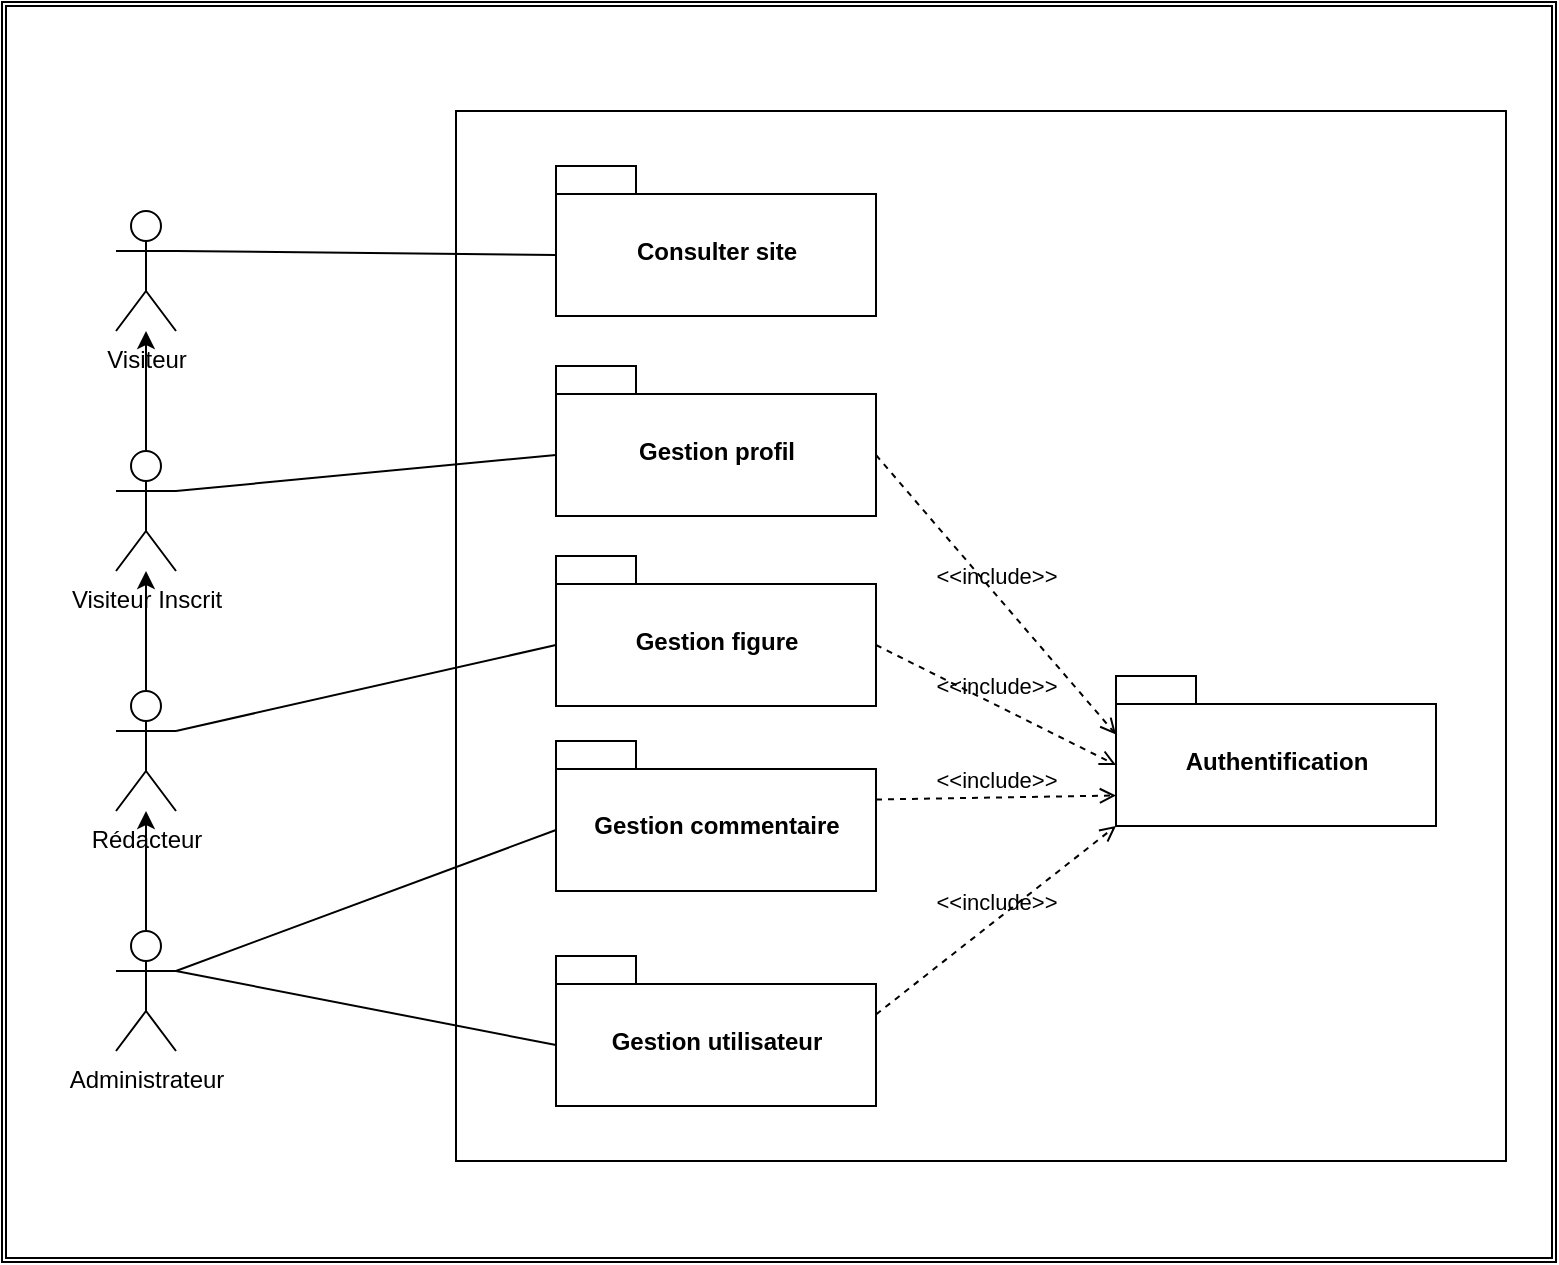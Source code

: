 <mxfile version="11.0.2" type="google"><diagram id="ReJGrfxHCswsJ6i-mUqU" name="Page-1"><mxGraphModel dx="1422" dy="832" grid="1" gridSize="10" guides="1" tooltips="1" connect="1" arrows="1" fold="1" page="1" pageScale="1" pageWidth="827" pageHeight="1169" math="0" shadow="0"><root><mxCell id="0"/><mxCell id="1" parent="0"/><mxCell id="xOFx8bN8NnsD0INYe0f3-1" value="" style="shape=ext;double=1;rounded=0;whiteSpace=wrap;html=1;fillColor=#FFFFFF;" vertex="1" parent="1"><mxGeometry x="30" y="193" width="777" height="630" as="geometry"/></mxCell><mxCell id="xOFx8bN8NnsD0INYe0f3-2" value="Visiteur" style="shape=umlActor;verticalLabelPosition=bottom;labelBackgroundColor=#ffffff;verticalAlign=top;html=1;outlineConnect=0;" vertex="1" parent="1"><mxGeometry x="87" y="297.5" width="30" height="60" as="geometry"/></mxCell><mxCell id="xOFx8bN8NnsD0INYe0f3-3" style="edgeStyle=orthogonalEdgeStyle;rounded=0;orthogonalLoop=1;jettySize=auto;html=1;exitX=0.5;exitY=0;exitDx=0;exitDy=0;exitPerimeter=0;" edge="1" parent="1" source="xOFx8bN8NnsD0INYe0f3-4"><mxGeometry relative="1" as="geometry"><mxPoint x="102" y="357.5" as="targetPoint"/></mxGeometry></mxCell><mxCell id="xOFx8bN8NnsD0INYe0f3-4" value="Visiteur Inscrit" style="shape=umlActor;verticalLabelPosition=bottom;labelBackgroundColor=#ffffff;verticalAlign=top;html=1;outlineConnect=0;" vertex="1" parent="1"><mxGeometry x="87" y="417.5" width="30" height="60" as="geometry"/></mxCell><mxCell id="xOFx8bN8NnsD0INYe0f3-5" style="edgeStyle=orthogonalEdgeStyle;rounded=0;orthogonalLoop=1;jettySize=auto;html=1;exitX=0.5;exitY=0;exitDx=0;exitDy=0;exitPerimeter=0;" edge="1" parent="1" source="xOFx8bN8NnsD0INYe0f3-6" target="xOFx8bN8NnsD0INYe0f3-4"><mxGeometry relative="1" as="geometry"/></mxCell><mxCell id="xOFx8bN8NnsD0INYe0f3-6" value="Rédacteur" style="shape=umlActor;verticalLabelPosition=bottom;labelBackgroundColor=#ffffff;verticalAlign=top;html=1;outlineConnect=0;" vertex="1" parent="1"><mxGeometry x="87" y="537.5" width="30" height="60" as="geometry"/></mxCell><mxCell id="xOFx8bN8NnsD0INYe0f3-7" style="edgeStyle=orthogonalEdgeStyle;rounded=0;orthogonalLoop=1;jettySize=auto;html=1;exitX=0.5;exitY=0;exitDx=0;exitDy=0;exitPerimeter=0;" edge="1" parent="1" source="xOFx8bN8NnsD0INYe0f3-8" target="xOFx8bN8NnsD0INYe0f3-6"><mxGeometry relative="1" as="geometry"/></mxCell><mxCell id="xOFx8bN8NnsD0INYe0f3-8" value="&lt;div&gt;Administrateur&lt;/div&gt;" style="shape=umlActor;verticalLabelPosition=bottom;labelBackgroundColor=#ffffff;verticalAlign=top;html=1;outlineConnect=0;" vertex="1" parent="1"><mxGeometry x="87" y="657.5" width="30" height="60" as="geometry"/></mxCell><mxCell id="xOFx8bN8NnsD0INYe0f3-9" value="" style="whiteSpace=wrap;html=1;aspect=fixed;fillColor=#FFFFFF;" vertex="1" parent="1"><mxGeometry x="257" y="247.5" width="525" height="525" as="geometry"/></mxCell><mxCell id="xOFx8bN8NnsD0INYe0f3-14" value="Consulter site" style="shape=folder;fontStyle=1;spacingTop=10;tabWidth=40;tabHeight=14;tabPosition=left;html=1;fillColor=#FFFFFF;" vertex="1" parent="1"><mxGeometry x="307" y="275" width="160" height="75" as="geometry"/></mxCell><mxCell id="xOFx8bN8NnsD0INYe0f3-15" value="Gestion profil" style="shape=folder;fontStyle=1;spacingTop=10;tabWidth=40;tabHeight=14;tabPosition=left;html=1;fillColor=#FFFFFF;" vertex="1" parent="1"><mxGeometry x="307" y="375" width="160" height="75" as="geometry"/></mxCell><mxCell id="xOFx8bN8NnsD0INYe0f3-16" value="Gestion figure" style="shape=folder;fontStyle=1;spacingTop=10;tabWidth=40;tabHeight=14;tabPosition=left;html=1;fillColor=#FFFFFF;" vertex="1" parent="1"><mxGeometry x="307" y="470" width="160" height="75" as="geometry"/></mxCell><mxCell id="xOFx8bN8NnsD0INYe0f3-17" value="Gestion commentaire" style="shape=folder;fontStyle=1;spacingTop=10;tabWidth=40;tabHeight=14;tabPosition=left;html=1;fillColor=#FFFFFF;" vertex="1" parent="1"><mxGeometry x="307" y="562.5" width="160" height="75" as="geometry"/></mxCell><mxCell id="xOFx8bN8NnsD0INYe0f3-18" value="Gestion utilisateur" style="shape=folder;fontStyle=1;spacingTop=10;tabWidth=40;tabHeight=14;tabPosition=left;html=1;fillColor=#FFFFFF;" vertex="1" parent="1"><mxGeometry x="307" y="670" width="160" height="75" as="geometry"/></mxCell><mxCell id="xOFx8bN8NnsD0INYe0f3-20" value="Authentification" style="shape=folder;fontStyle=1;spacingTop=10;tabWidth=40;tabHeight=14;tabPosition=left;html=1;fillColor=#FFFFFF;" vertex="1" parent="1"><mxGeometry x="587" y="530" width="160" height="75" as="geometry"/></mxCell><mxCell id="xOFx8bN8NnsD0INYe0f3-21" value="&amp;lt;&amp;lt;include&amp;gt;&amp;gt;" style="edgeStyle=none;html=1;endArrow=open;verticalAlign=bottom;dashed=1;labelBackgroundColor=none;exitX=0;exitY=0;exitDx=160;exitDy=44.5;exitPerimeter=0;entryX=0;entryY=0;entryDx=0;entryDy=29.25;entryPerimeter=0;" edge="1" parent="1" source="xOFx8bN8NnsD0INYe0f3-15" target="xOFx8bN8NnsD0INYe0f3-20"><mxGeometry width="160" relative="1" as="geometry"><mxPoint x="-183" y="410" as="sourcePoint"/><mxPoint x="-23" y="410" as="targetPoint"/></mxGeometry></mxCell><mxCell id="xOFx8bN8NnsD0INYe0f3-22" value="&amp;lt;&amp;lt;include&amp;gt;&amp;gt;" style="edgeStyle=none;html=1;endArrow=open;verticalAlign=bottom;dashed=1;labelBackgroundColor=none;exitX=0;exitY=0;exitDx=160;exitDy=44.5;exitPerimeter=0;entryX=0;entryY=0;entryDx=0;entryDy=44.5;entryPerimeter=0;" edge="1" parent="1" source="xOFx8bN8NnsD0INYe0f3-16" target="xOFx8bN8NnsD0INYe0f3-20"><mxGeometry width="160" relative="1" as="geometry"><mxPoint x="477" y="430" as="sourcePoint"/><mxPoint x="597" y="569" as="targetPoint"/></mxGeometry></mxCell><mxCell id="xOFx8bN8NnsD0INYe0f3-23" value="&amp;lt;&amp;lt;include&amp;gt;&amp;gt;" style="edgeStyle=none;html=1;endArrow=open;verticalAlign=bottom;dashed=1;labelBackgroundColor=none;exitX=0;exitY=0;exitDx=160;exitDy=29.25;exitPerimeter=0;entryX=0;entryY=0;entryDx=0;entryDy=59.75;entryPerimeter=0;" edge="1" parent="1" source="xOFx8bN8NnsD0INYe0f3-17" target="xOFx8bN8NnsD0INYe0f3-20"><mxGeometry width="160" relative="1" as="geometry"><mxPoint x="477" y="525" as="sourcePoint"/><mxPoint x="597" y="569" as="targetPoint"/></mxGeometry></mxCell><mxCell id="xOFx8bN8NnsD0INYe0f3-24" value="&amp;lt;&amp;lt;include&amp;gt;&amp;gt;" style="edgeStyle=none;html=1;endArrow=open;verticalAlign=bottom;dashed=1;labelBackgroundColor=none;exitX=0;exitY=0;exitDx=160;exitDy=29.25;exitPerimeter=0;entryX=0;entryY=0;entryDx=0;entryDy=75;entryPerimeter=0;" edge="1" parent="1" source="xOFx8bN8NnsD0INYe0f3-18" target="xOFx8bN8NnsD0INYe0f3-20"><mxGeometry width="160" relative="1" as="geometry"><mxPoint x="487" y="535" as="sourcePoint"/><mxPoint x="607" y="579" as="targetPoint"/></mxGeometry></mxCell><mxCell id="xOFx8bN8NnsD0INYe0f3-25" value="" style="endArrow=none;html=1;exitX=1;exitY=0.333;exitDx=0;exitDy=0;exitPerimeter=0;entryX=0;entryY=0;entryDx=0;entryDy=44.5;entryPerimeter=0;" edge="1" parent="1" source="xOFx8bN8NnsD0INYe0f3-2" target="xOFx8bN8NnsD0INYe0f3-14"><mxGeometry width="50" height="50" relative="1" as="geometry"><mxPoint x="157" y="500" as="sourcePoint"/><mxPoint x="207" y="450" as="targetPoint"/></mxGeometry></mxCell><mxCell id="xOFx8bN8NnsD0INYe0f3-26" value="" style="endArrow=none;html=1;exitX=1;exitY=0.333;exitDx=0;exitDy=0;exitPerimeter=0;entryX=0;entryY=0;entryDx=0;entryDy=44.5;entryPerimeter=0;" edge="1" parent="1" source="xOFx8bN8NnsD0INYe0f3-4" target="xOFx8bN8NnsD0INYe0f3-15"><mxGeometry width="50" height="50" relative="1" as="geometry"><mxPoint x="127" y="328" as="sourcePoint"/><mxPoint x="317" y="330" as="targetPoint"/></mxGeometry></mxCell><mxCell id="xOFx8bN8NnsD0INYe0f3-27" value="" style="endArrow=none;html=1;exitX=1;exitY=0.333;exitDx=0;exitDy=0;exitPerimeter=0;entryX=0;entryY=0;entryDx=0;entryDy=44.5;entryPerimeter=0;" edge="1" parent="1" source="xOFx8bN8NnsD0INYe0f3-6" target="xOFx8bN8NnsD0INYe0f3-16"><mxGeometry width="50" height="50" relative="1" as="geometry"><mxPoint x="127" y="448" as="sourcePoint"/><mxPoint x="317" y="430" as="targetPoint"/></mxGeometry></mxCell><mxCell id="xOFx8bN8NnsD0INYe0f3-28" value="" style="endArrow=none;html=1;exitX=1;exitY=0.333;exitDx=0;exitDy=0;exitPerimeter=0;entryX=0;entryY=0;entryDx=0;entryDy=44.5;entryPerimeter=0;" edge="1" parent="1" source="xOFx8bN8NnsD0INYe0f3-8" target="xOFx8bN8NnsD0INYe0f3-17"><mxGeometry width="50" height="50" relative="1" as="geometry"><mxPoint x="127" y="600" as="sourcePoint"/><mxPoint x="317" y="541" as="targetPoint"/></mxGeometry></mxCell><mxCell id="xOFx8bN8NnsD0INYe0f3-29" value="" style="endArrow=none;html=1;exitX=1;exitY=0.333;exitDx=0;exitDy=0;exitPerimeter=0;entryX=0;entryY=0;entryDx=0;entryDy=44.5;entryPerimeter=0;" edge="1" parent="1" source="xOFx8bN8NnsD0INYe0f3-8" target="xOFx8bN8NnsD0INYe0f3-18"><mxGeometry width="50" height="50" relative="1" as="geometry"><mxPoint x="127" y="688" as="sourcePoint"/><mxPoint x="317" y="617" as="targetPoint"/></mxGeometry></mxCell></root></mxGraphModel></diagram></mxfile>